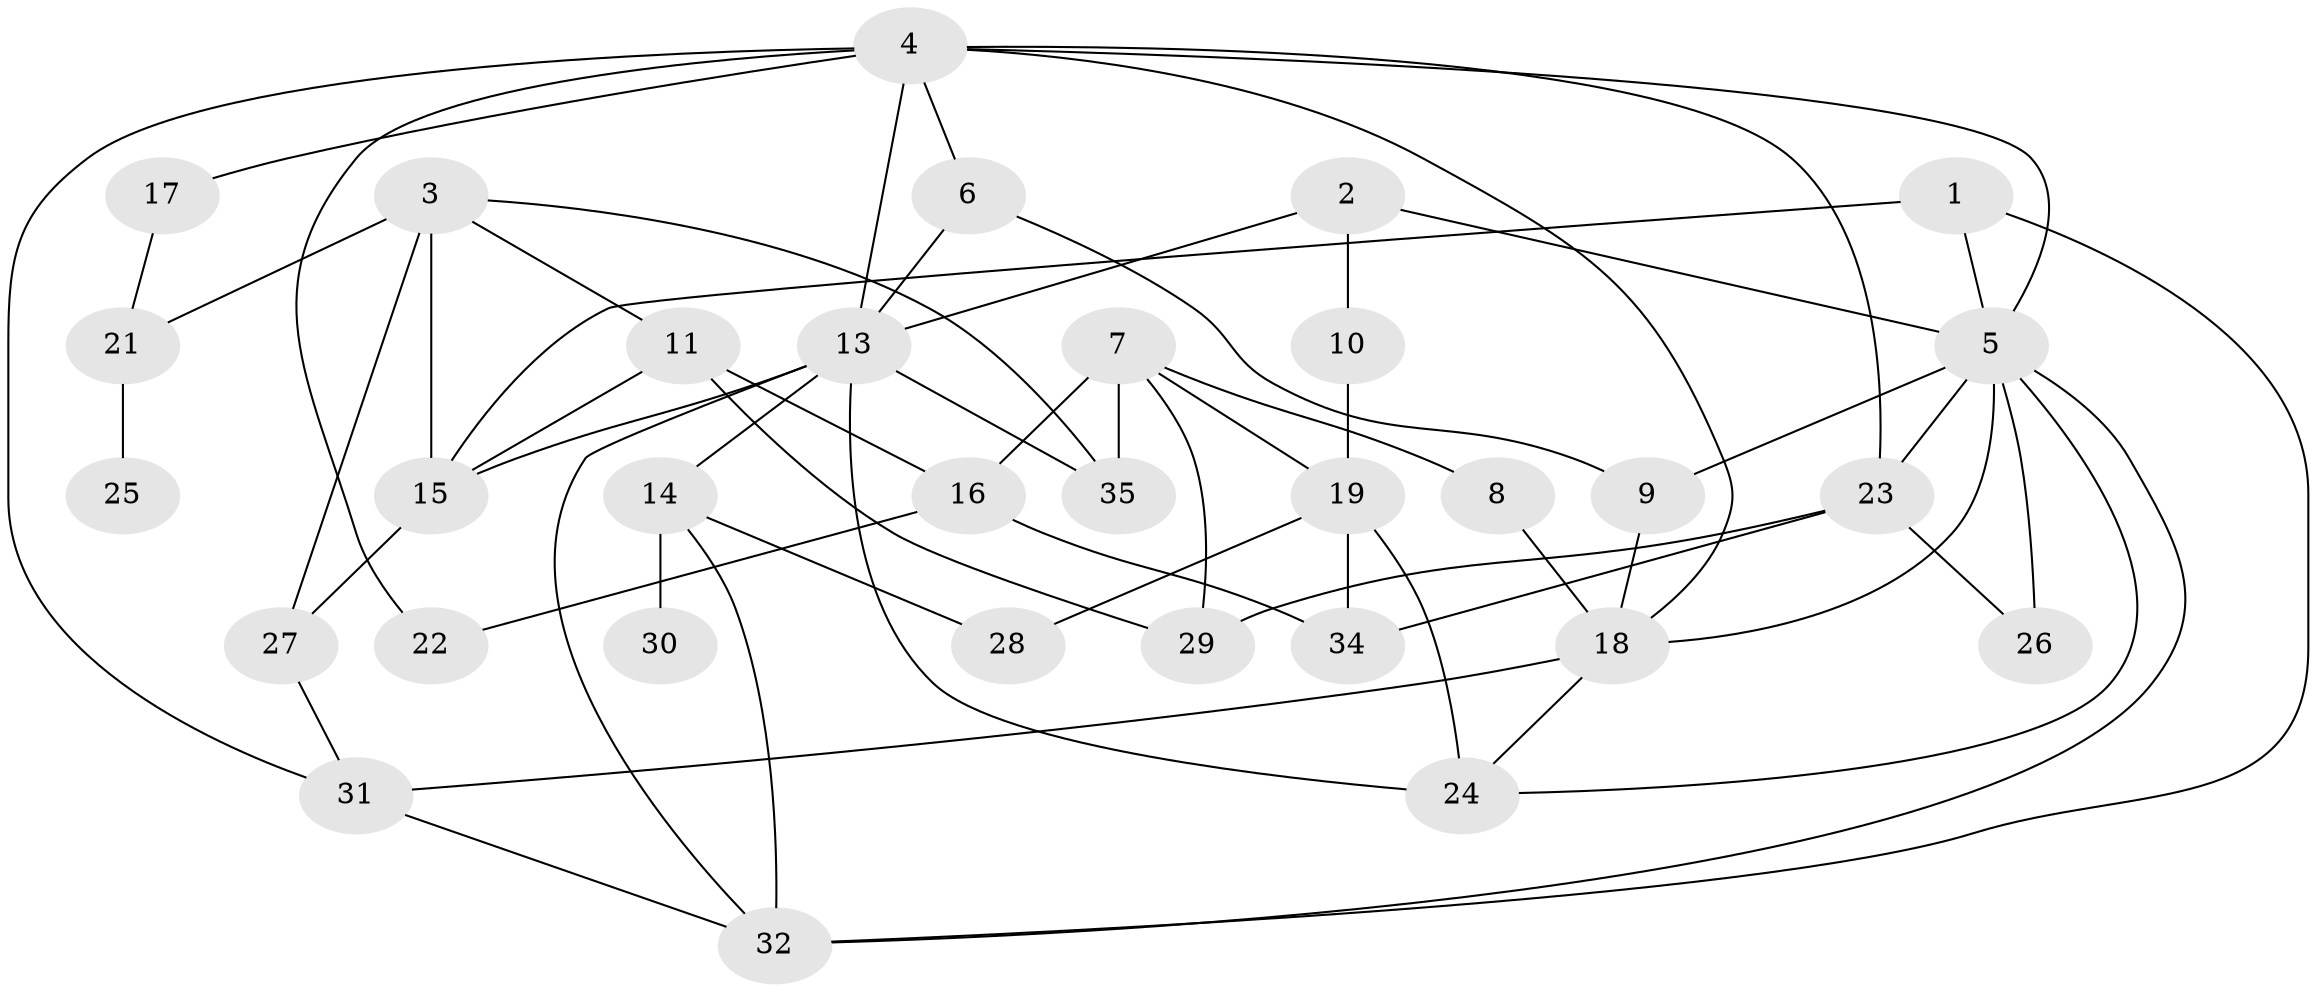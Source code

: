 // original degree distribution, {3: 0.34285714285714286, 4: 0.1, 1: 0.07142857142857142, 2: 0.24285714285714285, 0: 0.04285714285714286, 5: 0.12857142857142856, 6: 0.07142857142857142}
// Generated by graph-tools (version 1.1) at 2025/48/03/04/25 22:48:12]
// undirected, 32 vertices, 61 edges
graph export_dot {
  node [color=gray90,style=filled];
  1;
  2;
  3;
  4;
  5;
  6;
  7;
  8;
  9;
  10;
  11;
  13;
  14;
  15;
  16;
  17;
  18;
  19;
  21;
  22;
  23;
  24;
  25;
  26;
  27;
  28;
  29;
  30;
  31;
  32;
  34;
  35;
  1 -- 5 [weight=1.0];
  1 -- 15 [weight=1.0];
  1 -- 32 [weight=1.0];
  2 -- 5 [weight=1.0];
  2 -- 10 [weight=1.0];
  2 -- 13 [weight=1.0];
  3 -- 11 [weight=1.0];
  3 -- 15 [weight=3.0];
  3 -- 21 [weight=1.0];
  3 -- 27 [weight=1.0];
  3 -- 35 [weight=1.0];
  4 -- 5 [weight=1.0];
  4 -- 6 [weight=1.0];
  4 -- 13 [weight=1.0];
  4 -- 17 [weight=1.0];
  4 -- 18 [weight=1.0];
  4 -- 22 [weight=1.0];
  4 -- 23 [weight=1.0];
  4 -- 31 [weight=1.0];
  5 -- 9 [weight=1.0];
  5 -- 18 [weight=1.0];
  5 -- 23 [weight=2.0];
  5 -- 24 [weight=1.0];
  5 -- 26 [weight=2.0];
  5 -- 32 [weight=1.0];
  6 -- 9 [weight=1.0];
  6 -- 13 [weight=1.0];
  7 -- 8 [weight=1.0];
  7 -- 16 [weight=2.0];
  7 -- 19 [weight=1.0];
  7 -- 29 [weight=1.0];
  7 -- 35 [weight=1.0];
  8 -- 18 [weight=1.0];
  9 -- 18 [weight=1.0];
  10 -- 19 [weight=1.0];
  11 -- 15 [weight=1.0];
  11 -- 16 [weight=1.0];
  11 -- 29 [weight=1.0];
  13 -- 14 [weight=2.0];
  13 -- 15 [weight=1.0];
  13 -- 24 [weight=2.0];
  13 -- 32 [weight=1.0];
  13 -- 35 [weight=1.0];
  14 -- 28 [weight=1.0];
  14 -- 30 [weight=1.0];
  14 -- 32 [weight=1.0];
  15 -- 27 [weight=1.0];
  16 -- 22 [weight=1.0];
  16 -- 34 [weight=1.0];
  17 -- 21 [weight=1.0];
  18 -- 24 [weight=1.0];
  18 -- 31 [weight=1.0];
  19 -- 24 [weight=1.0];
  19 -- 28 [weight=1.0];
  19 -- 34 [weight=1.0];
  21 -- 25 [weight=1.0];
  23 -- 26 [weight=1.0];
  23 -- 29 [weight=1.0];
  23 -- 34 [weight=1.0];
  27 -- 31 [weight=1.0];
  31 -- 32 [weight=1.0];
}
